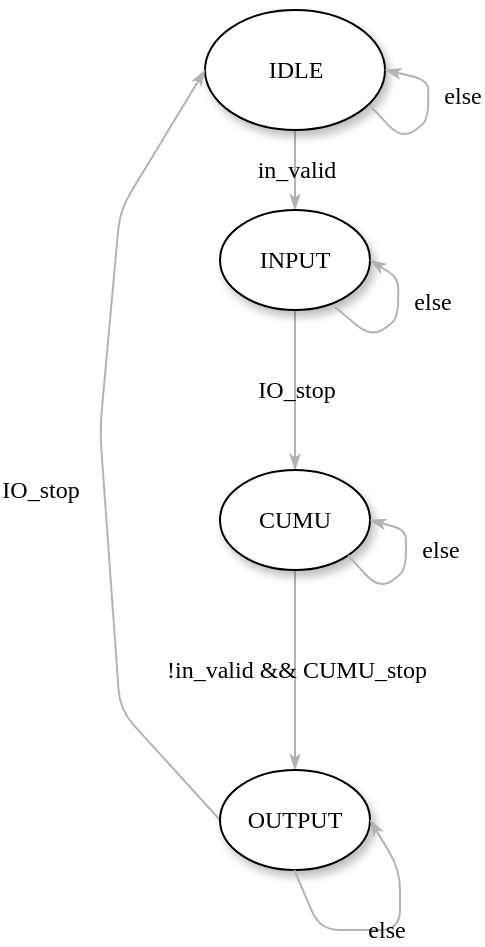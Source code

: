 <mxfile version="19.0.3" type="device"><diagram name="Page-1" id="42789a77-a242-8287-6e28-9cd8cfd52e62"><mxGraphModel dx="2077" dy="1027" grid="1" gridSize="10" guides="1" tooltips="1" connect="1" arrows="1" fold="1" page="1" pageScale="1" pageWidth="1100" pageHeight="850" background="none" math="0" shadow="0"><root><mxCell id="0"/><mxCell id="1" parent="0"/><mxCell id="1ea317790d2ca983-14" value="in_valid" style="edgeStyle=none;rounded=1;html=1;labelBackgroundColor=none;startArrow=none;startFill=0;startSize=5;endArrow=classicThin;endFill=1;endSize=5;jettySize=auto;orthogonalLoop=1;strokeColor=#B3B3B3;strokeWidth=1;fontFamily=Verdana;fontSize=12" parent="1" source="1ea317790d2ca983-1" target="1ea317790d2ca983-3" edge="1"><mxGeometry relative="1" as="geometry"/></mxCell><mxCell id="1ea317790d2ca983-1" value="IDLE" style="ellipse;whiteSpace=wrap;html=1;rounded=0;shadow=1;comic=0;labelBackgroundColor=none;strokeWidth=1;fontFamily=Verdana;fontSize=12;align=center;" parent="1" vertex="1"><mxGeometry x="692.5" y="90" width="90" height="60" as="geometry"/></mxCell><mxCell id="1ea317790d2ca983-15" value="IO_stop" style="edgeStyle=none;rounded=1;html=1;labelBackgroundColor=none;startArrow=none;startFill=0;startSize=5;endArrow=classicThin;endFill=1;endSize=5;jettySize=auto;orthogonalLoop=1;strokeColor=#B3B3B3;strokeWidth=1;fontFamily=Verdana;fontSize=12" parent="1" source="1ea317790d2ca983-3" target="1ea317790d2ca983-4" edge="1"><mxGeometry relative="1" as="geometry"/></mxCell><mxCell id="1ea317790d2ca983-3" value="&lt;span&gt;INPUT&lt;/span&gt;" style="ellipse;whiteSpace=wrap;html=1;rounded=0;shadow=1;comic=0;labelBackgroundColor=none;strokeWidth=1;fontFamily=Verdana;fontSize=12;align=center;" parent="1" vertex="1"><mxGeometry x="700" y="190" width="75" height="50" as="geometry"/></mxCell><mxCell id="1ea317790d2ca983-16" value="!in_valid &amp;amp;&amp;amp; CUMU_stop" style="edgeStyle=none;rounded=1;html=1;labelBackgroundColor=none;startArrow=none;startFill=0;startSize=5;endArrow=classicThin;endFill=1;endSize=5;jettySize=auto;orthogonalLoop=1;strokeColor=#B3B3B3;strokeWidth=1;fontFamily=Verdana;fontSize=12" parent="1" source="1ea317790d2ca983-4" target="1ea317790d2ca983-5" edge="1"><mxGeometry relative="1" as="geometry"/></mxCell><mxCell id="1ea317790d2ca983-4" value="&lt;span&gt;CUMU&lt;/span&gt;" style="ellipse;whiteSpace=wrap;html=1;rounded=0;shadow=1;comic=0;labelBackgroundColor=none;strokeWidth=1;fontFamily=Verdana;fontSize=12;align=center;" parent="1" vertex="1"><mxGeometry x="700" y="320" width="75" height="50" as="geometry"/></mxCell><mxCell id="1ea317790d2ca983-17" value="IO_stop" style="edgeStyle=none;rounded=1;html=1;labelBackgroundColor=none;startArrow=none;startFill=0;startSize=5;endArrow=classicThin;endFill=1;endSize=5;jettySize=auto;orthogonalLoop=1;strokeColor=#B3B3B3;strokeWidth=1;fontFamily=Verdana;fontSize=12;entryX=0;entryY=0.5;entryDx=0;entryDy=0;exitX=0;exitY=0.5;exitDx=0;exitDy=0;" parent="1" source="1ea317790d2ca983-5" target="1ea317790d2ca983-1" edge="1"><mxGeometry x="-0.082" y="32" relative="1" as="geometry"><mxPoint x="531.396" y="528.98" as="targetPoint"/><Array as="points"><mxPoint x="650" y="440"/><mxPoint x="640" y="300"/><mxPoint x="650" y="190"/></Array><mxPoint as="offset"/></mxGeometry></mxCell><mxCell id="1ea317790d2ca983-5" value="&lt;span&gt;OUTPUT&lt;/span&gt;" style="ellipse;whiteSpace=wrap;html=1;rounded=0;shadow=1;comic=0;labelBackgroundColor=none;strokeWidth=1;fontFamily=Verdana;fontSize=12;align=center;" parent="1" vertex="1"><mxGeometry x="700" y="470" width="75" height="50" as="geometry"/></mxCell><mxCell id="_fIm5xC1npWpZTfWRawX-3" value="else" style="edgeStyle=none;rounded=1;html=1;labelBackgroundColor=none;startArrow=none;startFill=0;startSize=5;endArrow=classicThin;endFill=1;endSize=5;jettySize=auto;orthogonalLoop=1;strokeColor=#B3B3B3;strokeWidth=1;fontFamily=Verdana;fontSize=12;entryX=1;entryY=0.5;entryDx=0;entryDy=0;" edge="1" parent="1" target="1ea317790d2ca983-5"><mxGeometry relative="1" as="geometry"><mxPoint x="737.14" y="520" as="sourcePoint"/><mxPoint x="737.14" y="620.0" as="targetPoint"/><Array as="points"><mxPoint x="750" y="550"/><mxPoint x="790" y="550"/><mxPoint x="790" y="520"/></Array></mxGeometry></mxCell><mxCell id="_fIm5xC1npWpZTfWRawX-4" value="else" style="edgeStyle=none;rounded=1;html=1;labelBackgroundColor=none;startArrow=none;startFill=0;startSize=5;endArrow=classicThin;endFill=1;endSize=5;jettySize=auto;orthogonalLoop=1;strokeColor=#B3B3B3;strokeWidth=1;fontFamily=Verdana;fontSize=12;entryX=1;entryY=0.5;entryDx=0;entryDy=0;exitX=1;exitY=1;exitDx=0;exitDy=0;" edge="1" parent="1" source="1ea317790d2ca983-4" target="1ea317790d2ca983-4"><mxGeometry x="0.271" y="-17" relative="1" as="geometry"><mxPoint x="740.0" y="375.0" as="sourcePoint"/><mxPoint x="777.86" y="350.0" as="targetPoint"/><Array as="points"><mxPoint x="780" y="380"/><mxPoint x="793" y="370"/><mxPoint x="793" y="350"/></Array><mxPoint as="offset"/></mxGeometry></mxCell><mxCell id="_fIm5xC1npWpZTfWRawX-5" value="else" style="edgeStyle=none;rounded=1;html=1;labelBackgroundColor=none;startArrow=none;startFill=0;startSize=5;endArrow=classicThin;endFill=1;endSize=5;jettySize=auto;orthogonalLoop=1;strokeColor=#B3B3B3;strokeWidth=1;fontFamily=Verdana;fontSize=12;exitX=0.766;exitY=0.971;exitDx=0;exitDy=0;entryX=1;entryY=0.5;entryDx=0;entryDy=0;exitPerimeter=0;" edge="1" parent="1" source="1ea317790d2ca983-3" target="1ea317790d2ca983-3"><mxGeometry x="0.271" y="-17" relative="1" as="geometry"><mxPoint x="759.999" y="236.762" as="sourcePoint"/><mxPoint x="770" y="220" as="targetPoint"/><Array as="points"><mxPoint x="776.11" y="254"/><mxPoint x="789.11" y="244"/><mxPoint x="789.11" y="224"/></Array><mxPoint as="offset"/></mxGeometry></mxCell><mxCell id="_fIm5xC1npWpZTfWRawX-6" value="else" style="edgeStyle=none;rounded=1;html=1;labelBackgroundColor=none;startArrow=none;startFill=0;startSize=5;endArrow=classicThin;endFill=1;endSize=5;jettySize=auto;orthogonalLoop=1;strokeColor=#B3B3B3;strokeWidth=1;fontFamily=Verdana;fontSize=12;entryX=1;entryY=0.5;entryDx=0;entryDy=0;exitX=1;exitY=1;exitDx=0;exitDy=0;" edge="1" parent="1" target="1ea317790d2ca983-1"><mxGeometry x="0.271" y="-17" relative="1" as="geometry"><mxPoint x="774.999" y="137.762" as="sourcePoint"/><mxPoint x="786.11" y="120" as="targetPoint"/><Array as="points"><mxPoint x="791.11" y="155"/><mxPoint x="804.11" y="145"/><mxPoint x="804.11" y="125"/></Array><mxPoint as="offset"/></mxGeometry></mxCell></root></mxGraphModel></diagram></mxfile>